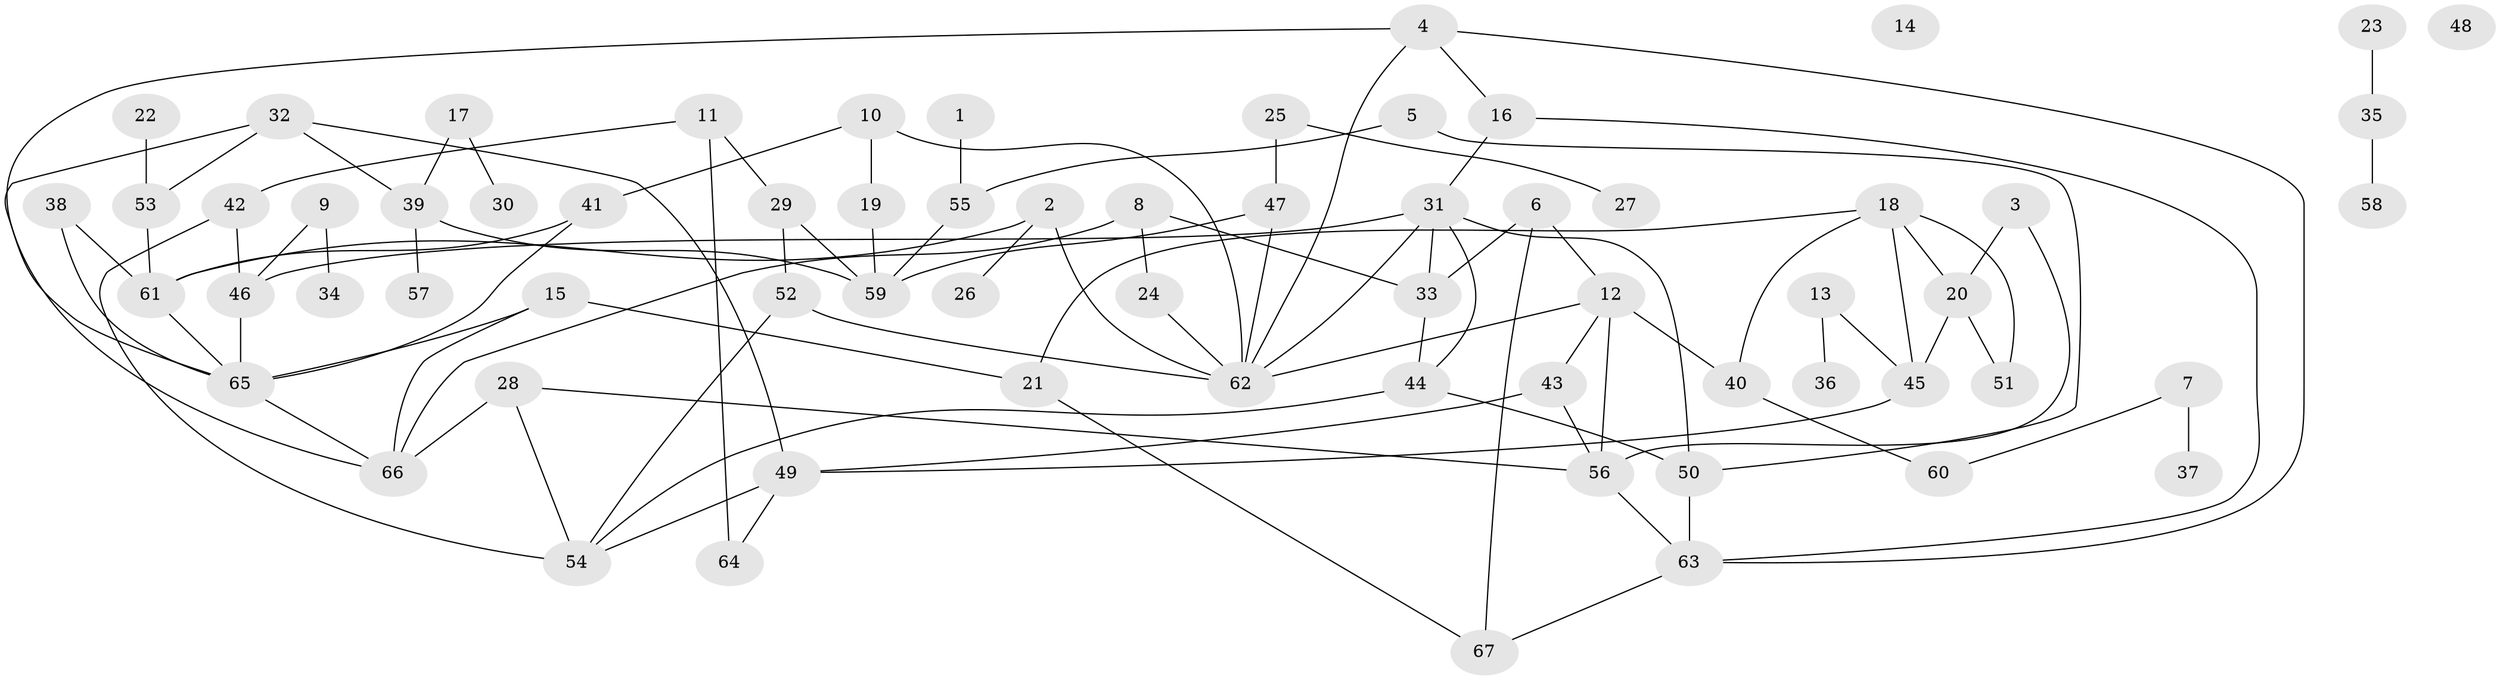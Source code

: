 // Generated by graph-tools (version 1.1) at 2025/12/03/09/25 04:12:53]
// undirected, 67 vertices, 99 edges
graph export_dot {
graph [start="1"]
  node [color=gray90,style=filled];
  1;
  2;
  3;
  4;
  5;
  6;
  7;
  8;
  9;
  10;
  11;
  12;
  13;
  14;
  15;
  16;
  17;
  18;
  19;
  20;
  21;
  22;
  23;
  24;
  25;
  26;
  27;
  28;
  29;
  30;
  31;
  32;
  33;
  34;
  35;
  36;
  37;
  38;
  39;
  40;
  41;
  42;
  43;
  44;
  45;
  46;
  47;
  48;
  49;
  50;
  51;
  52;
  53;
  54;
  55;
  56;
  57;
  58;
  59;
  60;
  61;
  62;
  63;
  64;
  65;
  66;
  67;
  1 -- 55;
  2 -- 26;
  2 -- 61;
  2 -- 62;
  3 -- 20;
  3 -- 56;
  4 -- 16;
  4 -- 62;
  4 -- 63;
  4 -- 65;
  5 -- 50;
  5 -- 55;
  6 -- 12;
  6 -- 33;
  6 -- 67;
  7 -- 37;
  7 -- 60;
  8 -- 24;
  8 -- 33;
  8 -- 66;
  9 -- 34;
  9 -- 46;
  10 -- 19;
  10 -- 41;
  10 -- 62;
  11 -- 29;
  11 -- 42;
  11 -- 64;
  12 -- 40;
  12 -- 43;
  12 -- 56;
  12 -- 62;
  13 -- 36;
  13 -- 45;
  15 -- 21;
  15 -- 65;
  15 -- 66;
  16 -- 31;
  16 -- 63;
  17 -- 30;
  17 -- 39;
  18 -- 20;
  18 -- 21;
  18 -- 40;
  18 -- 45;
  18 -- 51;
  19 -- 59;
  20 -- 45;
  20 -- 51;
  21 -- 67;
  22 -- 53;
  23 -- 35;
  24 -- 62;
  25 -- 27;
  25 -- 47;
  28 -- 54;
  28 -- 56;
  28 -- 66;
  29 -- 52;
  29 -- 59;
  31 -- 33;
  31 -- 44;
  31 -- 46;
  31 -- 50;
  31 -- 62;
  32 -- 39;
  32 -- 49;
  32 -- 53;
  32 -- 66;
  33 -- 44;
  35 -- 58;
  38 -- 61;
  38 -- 65;
  39 -- 57;
  39 -- 59;
  40 -- 60;
  41 -- 61;
  41 -- 65;
  42 -- 46;
  42 -- 54;
  43 -- 49;
  43 -- 56;
  44 -- 50;
  44 -- 54;
  45 -- 49;
  46 -- 65;
  47 -- 59;
  47 -- 62;
  49 -- 54;
  49 -- 64;
  50 -- 63;
  52 -- 54;
  52 -- 62;
  53 -- 61;
  55 -- 59;
  56 -- 63;
  61 -- 65;
  63 -- 67;
  65 -- 66;
}
